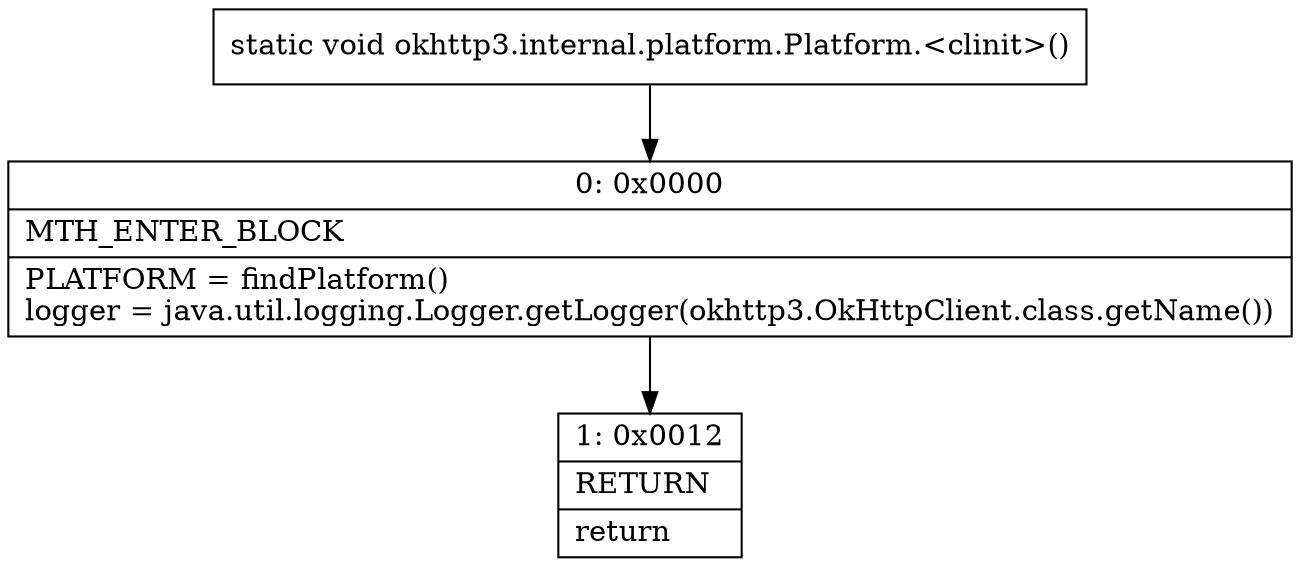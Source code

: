 digraph "CFG forokhttp3.internal.platform.Platform.\<clinit\>()V" {
Node_0 [shape=record,label="{0\:\ 0x0000|MTH_ENTER_BLOCK\l|PLATFORM = findPlatform()\llogger = java.util.logging.Logger.getLogger(okhttp3.OkHttpClient.class.getName())\l}"];
Node_1 [shape=record,label="{1\:\ 0x0012|RETURN\l|return\l}"];
MethodNode[shape=record,label="{static void okhttp3.internal.platform.Platform.\<clinit\>() }"];
MethodNode -> Node_0;
Node_0 -> Node_1;
}

